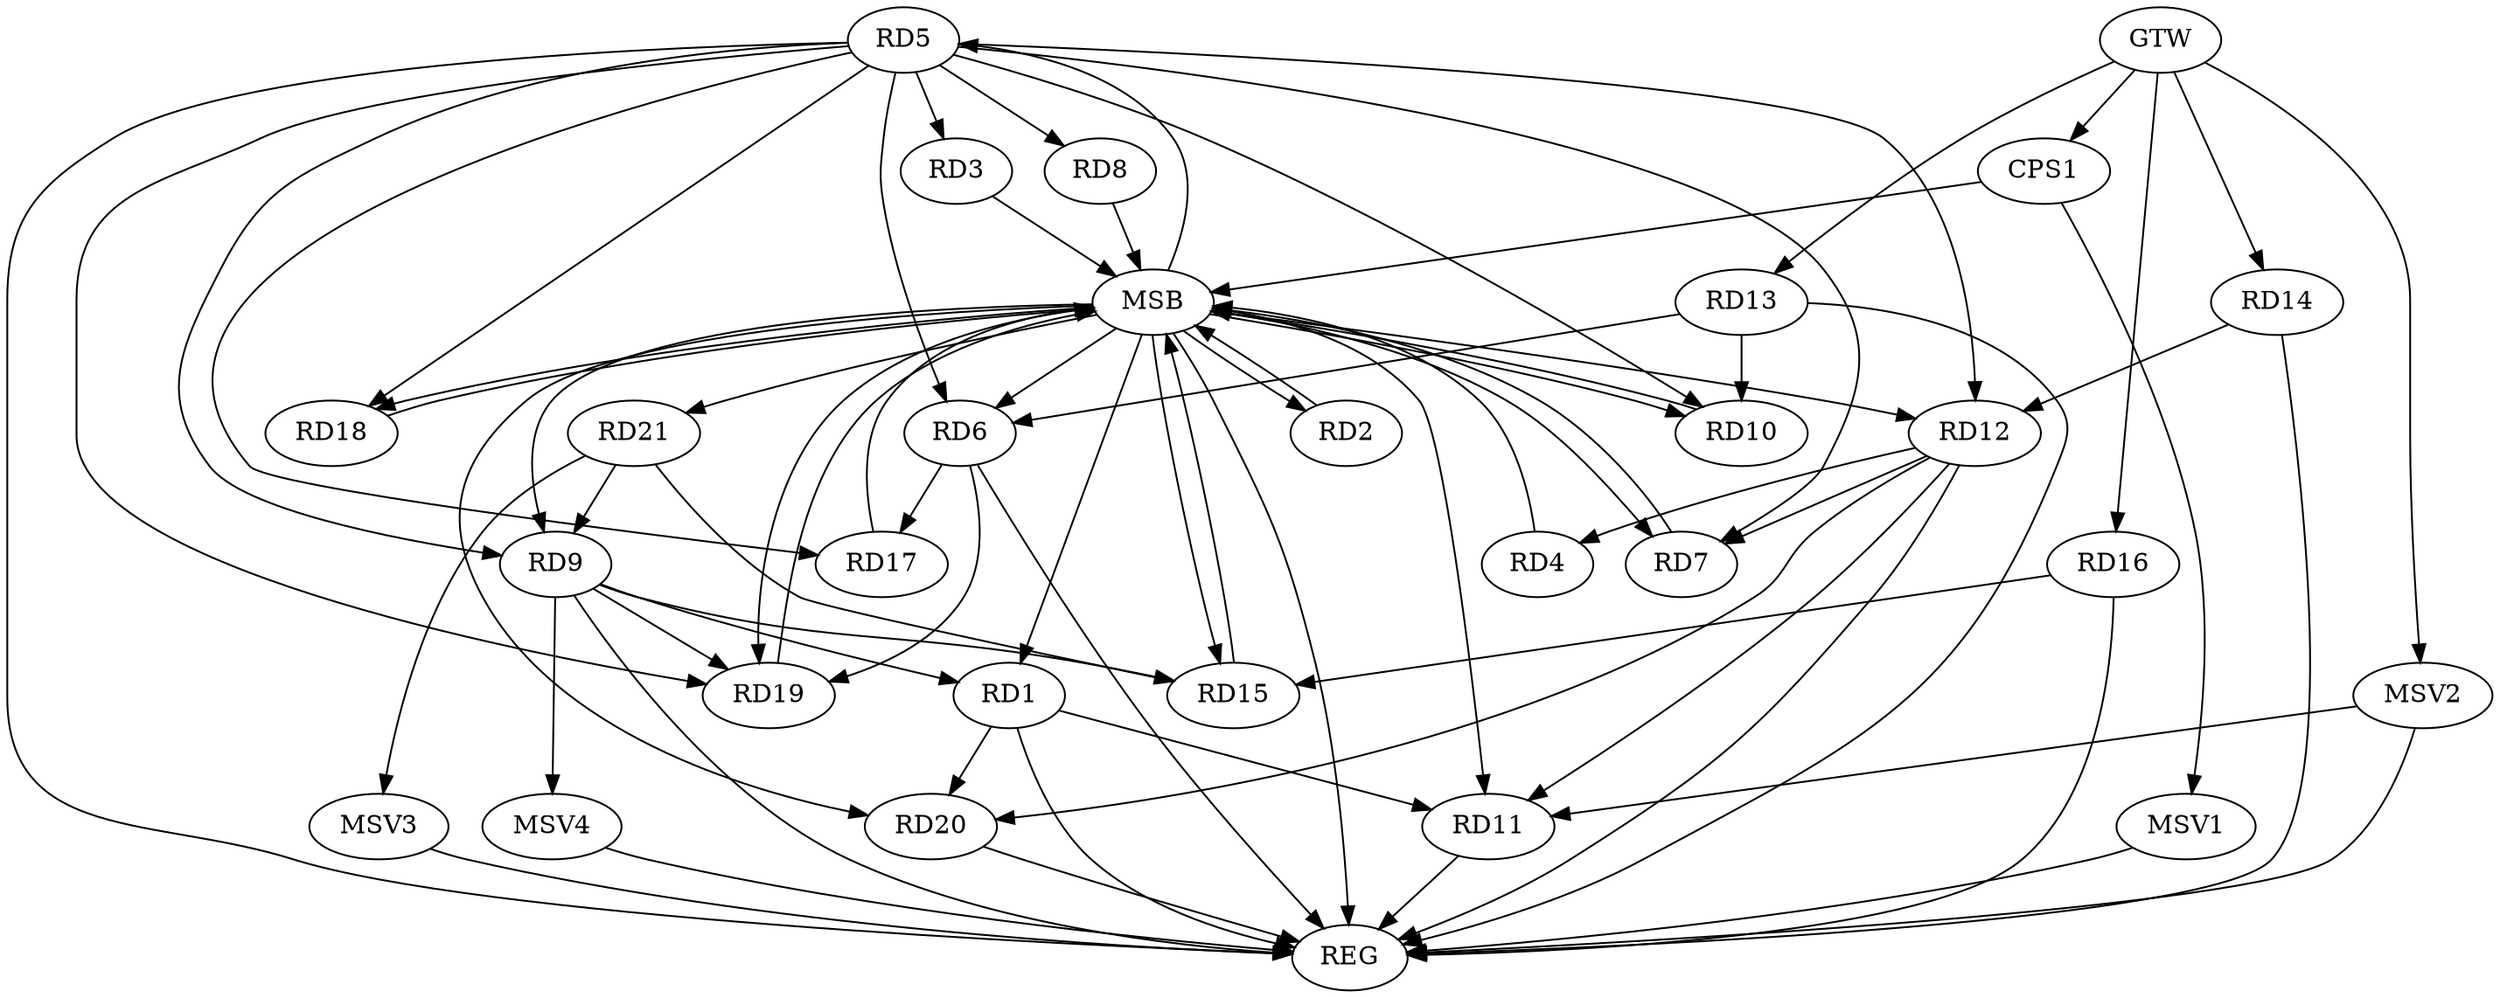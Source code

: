 strict digraph G {
  RD1 [ label="RD1" ];
  RD2 [ label="RD2" ];
  RD3 [ label="RD3" ];
  RD4 [ label="RD4" ];
  RD5 [ label="RD5" ];
  RD6 [ label="RD6" ];
  RD7 [ label="RD7" ];
  RD8 [ label="RD8" ];
  RD9 [ label="RD9" ];
  RD10 [ label="RD10" ];
  RD11 [ label="RD11" ];
  RD12 [ label="RD12" ];
  RD13 [ label="RD13" ];
  RD14 [ label="RD14" ];
  RD15 [ label="RD15" ];
  RD16 [ label="RD16" ];
  RD17 [ label="RD17" ];
  RD18 [ label="RD18" ];
  RD19 [ label="RD19" ];
  RD20 [ label="RD20" ];
  RD21 [ label="RD21" ];
  CPS1 [ label="CPS1" ];
  GTW [ label="GTW" ];
  REG [ label="REG" ];
  MSB [ label="MSB" ];
  MSV1 [ label="MSV1" ];
  MSV2 [ label="MSV2" ];
  MSV3 [ label="MSV3" ];
  MSV4 [ label="MSV4" ];
  RD9 -> RD1;
  RD1 -> RD11;
  RD1 -> RD20;
  RD12 -> RD4;
  RD5 -> RD7;
  RD5 -> RD9;
  RD5 -> RD12;
  RD5 -> RD18;
  RD13 -> RD6;
  RD6 -> RD17;
  RD6 -> RD19;
  RD12 -> RD7;
  RD9 -> RD15;
  RD9 -> RD19;
  RD21 -> RD9;
  RD13 -> RD10;
  RD12 -> RD11;
  RD14 -> RD12;
  RD12 -> RD20;
  RD16 -> RD15;
  RD21 -> RD15;
  GTW -> RD13;
  GTW -> RD14;
  GTW -> RD16;
  GTW -> CPS1;
  RD1 -> REG;
  RD5 -> REG;
  RD6 -> REG;
  RD9 -> REG;
  RD11 -> REG;
  RD12 -> REG;
  RD13 -> REG;
  RD14 -> REG;
  RD16 -> REG;
  RD20 -> REG;
  RD2 -> MSB;
  MSB -> RD18;
  MSB -> REG;
  RD3 -> MSB;
  MSB -> RD10;
  MSB -> RD20;
  RD4 -> MSB;
  MSB -> RD6;
  MSB -> RD9;
  MSB -> RD12;
  RD7 -> MSB;
  MSB -> RD11;
  MSB -> RD19;
  RD8 -> MSB;
  MSB -> RD2;
  RD10 -> MSB;
  RD15 -> MSB;
  MSB -> RD1;
  RD17 -> MSB;
  RD18 -> MSB;
  MSB -> RD7;
  MSB -> RD15;
  RD19 -> MSB;
  CPS1 -> MSB;
  MSB -> RD21;
  MSB -> RD5;
  RD5 -> RD6;
  RD5 -> RD10;
  RD5 -> RD19;
  RD5 -> RD8;
  RD5 -> RD17;
  RD5 -> RD3;
  CPS1 -> MSV1;
  MSV1 -> REG;
  MSV2 -> RD11;
  GTW -> MSV2;
  MSV2 -> REG;
  RD21 -> MSV3;
  MSV3 -> REG;
  RD9 -> MSV4;
  MSV4 -> REG;
}
